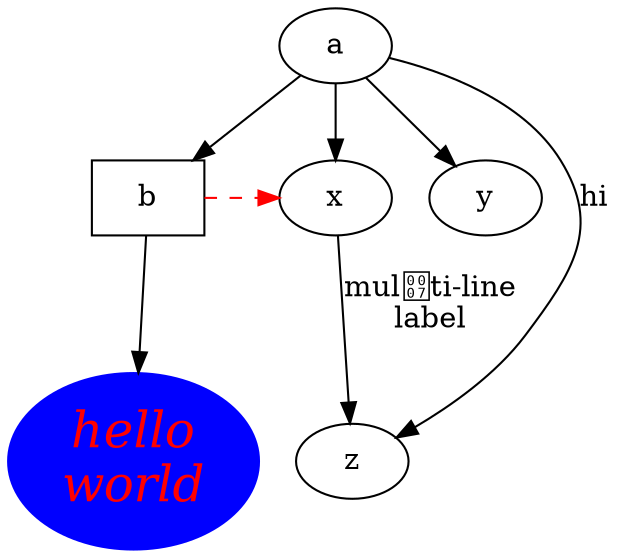 digraph test3 {
       a -> b -> c;
       a -> {x y};
       b [shape=box];
       c [label="hello\nworld",color=blue,fontsize=24,
            fontname="Palatino-Italic",fontcolor=red,style=filled];
       a -> z [label="hi", weight=-82];
       x -> z [label="multi-line\nlabel"];
       edge [style=dashed,color=red];
       b -> x;
       {rank=same; b x}
}

